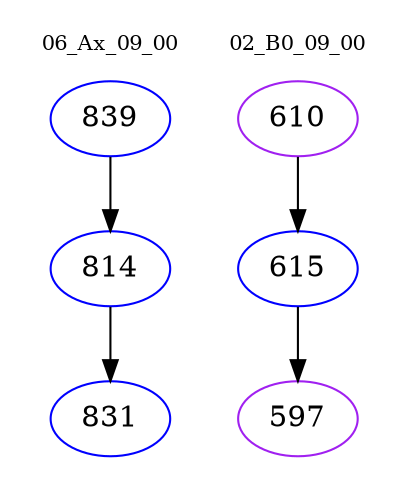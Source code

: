 digraph{
subgraph cluster_0 {
color = white
label = "06_Ax_09_00";
fontsize=10;
T0_839 [label="839", color="blue"]
T0_839 -> T0_814 [color="black"]
T0_814 [label="814", color="blue"]
T0_814 -> T0_831 [color="black"]
T0_831 [label="831", color="blue"]
}
subgraph cluster_1 {
color = white
label = "02_B0_09_00";
fontsize=10;
T1_610 [label="610", color="purple"]
T1_610 -> T1_615 [color="black"]
T1_615 [label="615", color="blue"]
T1_615 -> T1_597 [color="black"]
T1_597 [label="597", color="purple"]
}
}
